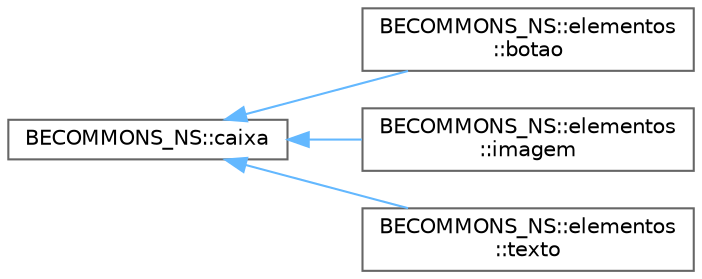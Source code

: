 digraph "Gráfico de Hierarquia de Classes"
{
 // LATEX_PDF_SIZE
  bgcolor="transparent";
  edge [fontname=Helvetica,fontsize=10,labelfontname=Helvetica,labelfontsize=10];
  node [fontname=Helvetica,fontsize=10,shape=box,height=0.2,width=0.4];
  rankdir="LR";
  Node0 [id="Node000000",label="BECOMMONS_NS::caixa",height=0.2,width=0.4,color="grey40", fillcolor="white", style="filled",URL="$classBECOMMONS__NS_1_1caixa.html",tooltip="funciona como uma div em css"];
  Node0 -> Node1 [id="edge1_Node000000_Node000001",dir="back",color="steelblue1",style="solid",tooltip=" "];
  Node1 [id="Node000001",label="BECOMMONS_NS::elementos\l::botao",height=0.2,width=0.4,color="grey40", fillcolor="white", style="filled",URL="$classBECOMMONS__NS_1_1elementos_1_1botao.html",tooltip=" "];
  Node0 -> Node2 [id="edge2_Node000000_Node000002",dir="back",color="steelblue1",style="solid",tooltip=" "];
  Node2 [id="Node000002",label="BECOMMONS_NS::elementos\l::imagem",height=0.2,width=0.4,color="grey40", fillcolor="white", style="filled",URL="$classBECOMMONS__NS_1_1elementos_1_1imagem.html",tooltip=" "];
  Node0 -> Node3 [id="edge3_Node000000_Node000003",dir="back",color="steelblue1",style="solid",tooltip=" "];
  Node3 [id="Node000003",label="BECOMMONS_NS::elementos\l::texto",height=0.2,width=0.4,color="grey40", fillcolor="white", style="filled",URL="$classBECOMMONS__NS_1_1elementos_1_1texto.html",tooltip=" "];
}

